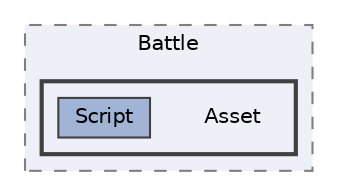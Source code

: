 digraph "C:/Users/むずでょ/Documents/Unity Projects/RMU-1-00-00-Research/Assets/RPGMaker/Codebase/Runtime/Battle/Asset"
{
 // LATEX_PDF_SIZE
  bgcolor="transparent";
  edge [fontname=Helvetica,fontsize=10,labelfontname=Helvetica,labelfontsize=10];
  node [fontname=Helvetica,fontsize=10,shape=box,height=0.2,width=0.4];
  compound=true
  subgraph clusterdir_190d260d2888529f12d44ec0d567bb1d {
    graph [ bgcolor="#edf0f7", pencolor="grey50", label="Battle", fontname=Helvetica,fontsize=10 style="filled,dashed", URL="dir_190d260d2888529f12d44ec0d567bb1d.html",tooltip=""]
  subgraph clusterdir_bbcf9f9b15d8ee0aefddf0b301dee407 {
    graph [ bgcolor="#edf0f7", pencolor="grey25", label="", fontname=Helvetica,fontsize=10 style="filled,bold", URL="dir_bbcf9f9b15d8ee0aefddf0b301dee407.html",tooltip=""]
    dir_bbcf9f9b15d8ee0aefddf0b301dee407 [shape=plaintext, label="Asset"];
  dir_ab9f50cd23124c20a41d8441526c4829 [label="Script", fillcolor="#a2b4d6", color="grey25", style="filled", URL="dir_ab9f50cd23124c20a41d8441526c4829.html",tooltip=""];
  }
  }
}
